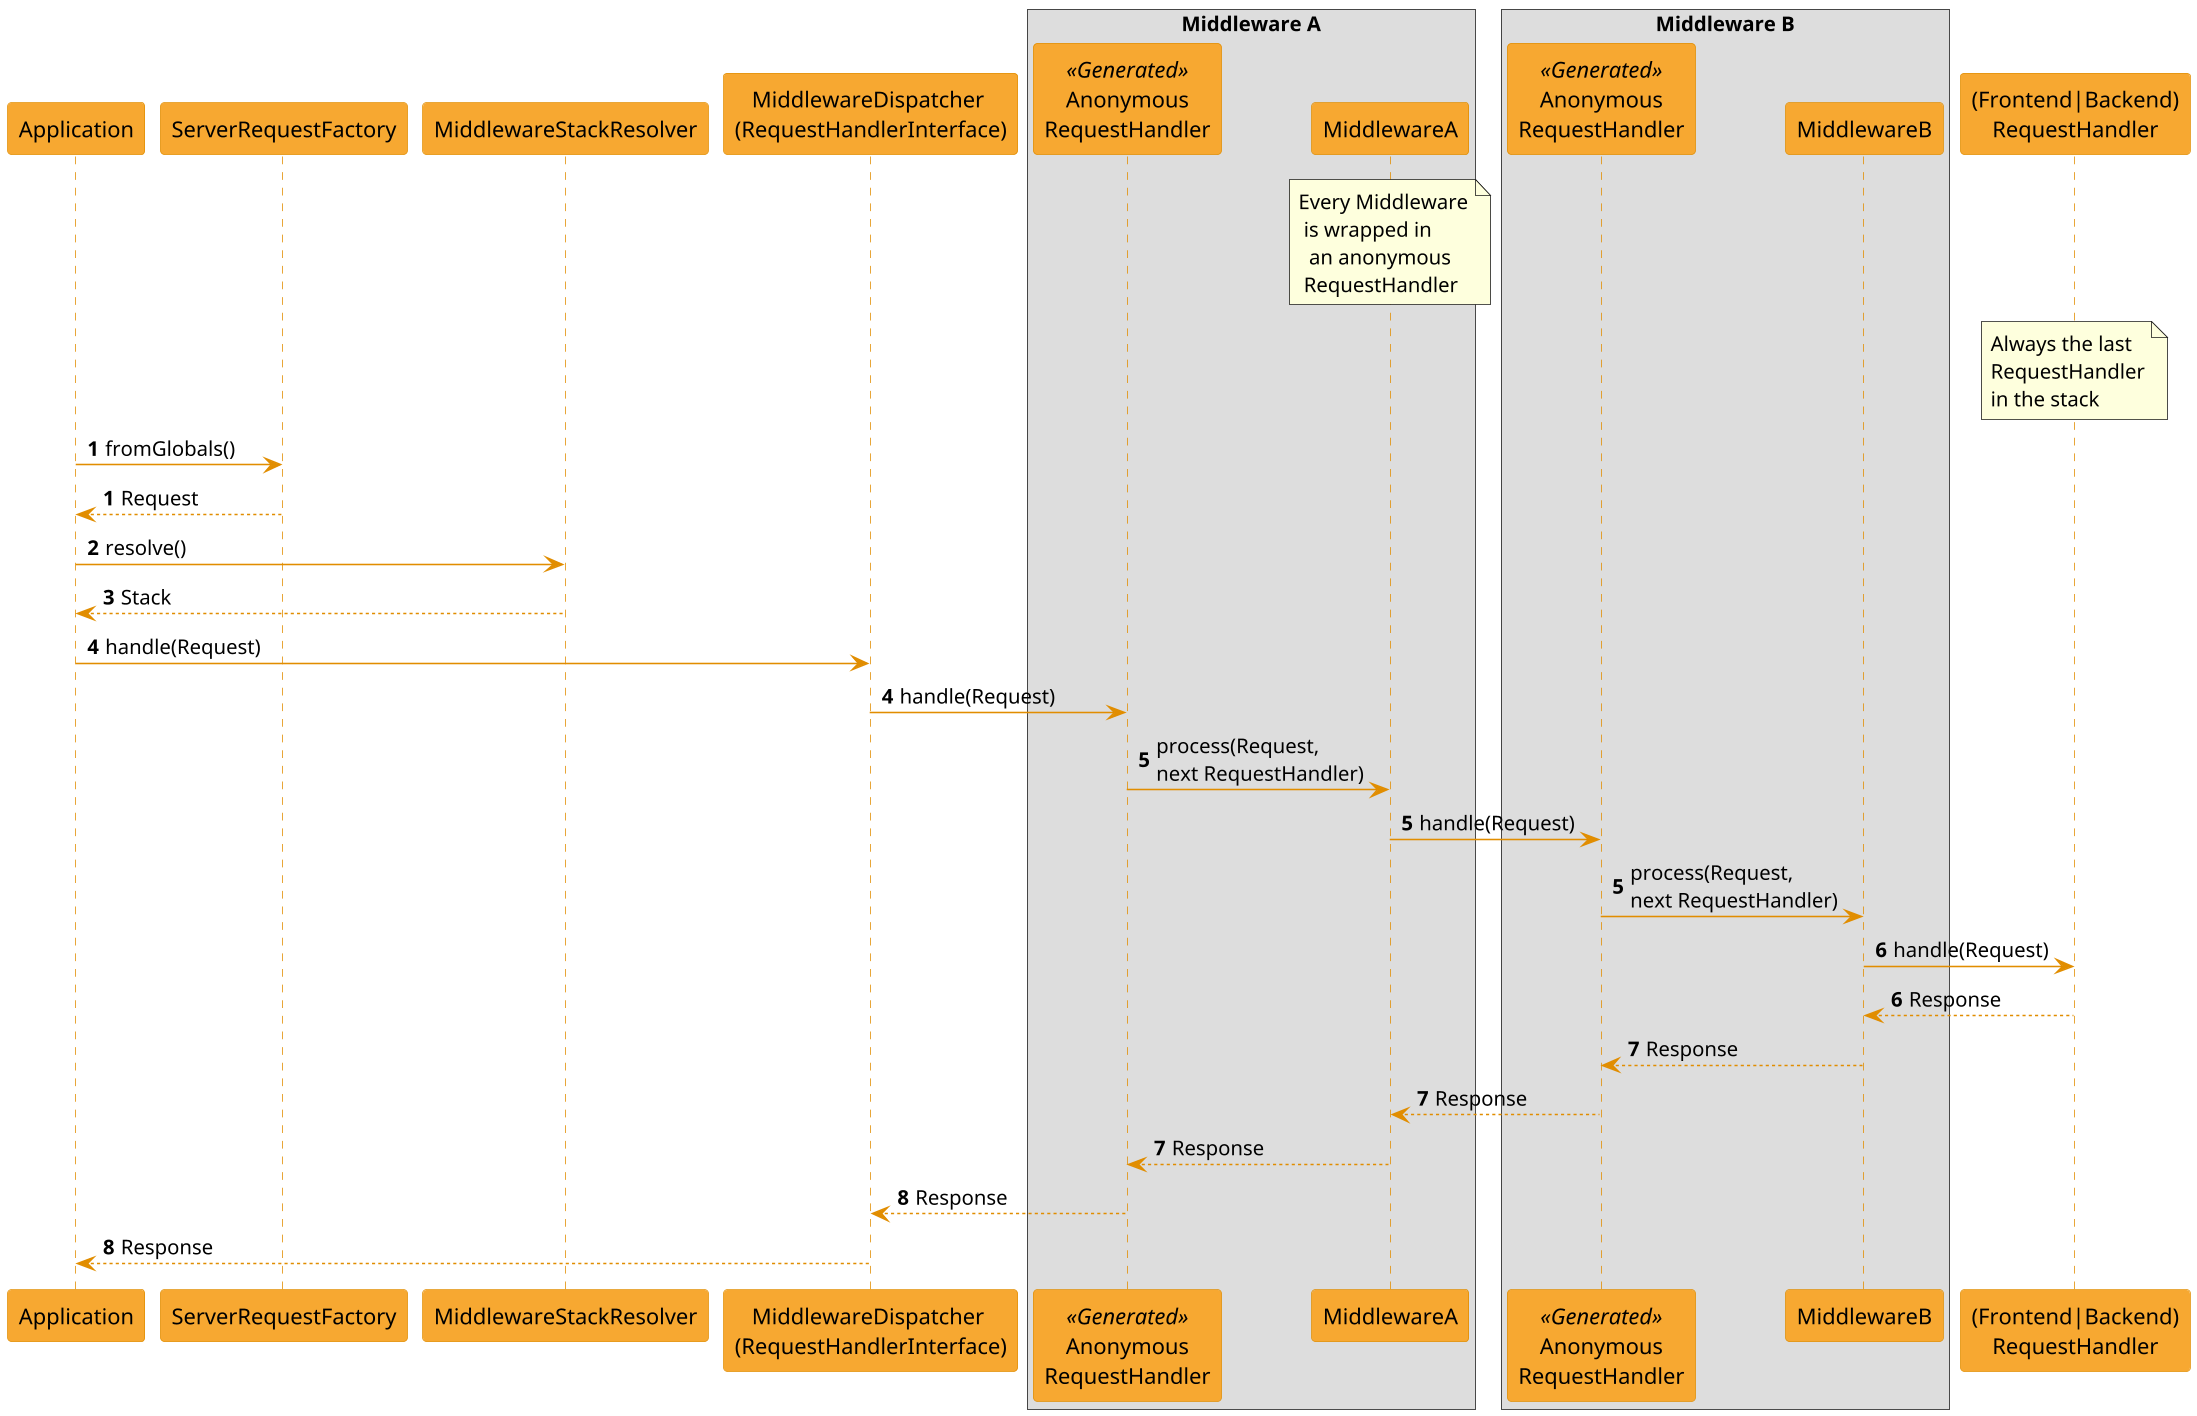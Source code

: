 @startuml

skinparam dpi 150
hide empty members

skinparam sequence {
    ArrowColor  #e18d00
    DividerBackgroundColor  #f7a831
    GroupBackgroundColor    #f7a831
    LifeLineBackgroundColor white
    LifeLineBorderColor #e18d00
    ParticipantBackgroundColor  #f7a831
    ParticipantBorderColor  #e18d00
    BoxLineColor    #e18d00
    BoxBackgroundColor  #DDDDDD
}

participant Application
participant ServerRequestFactory
participant MiddlewareStackResolver

participant "MiddlewareDispatcher \n(RequestHandlerInterface)" as MiddlewareDispatcher

box "Middleware A"
participant "Anonymous\nRequestHandler" as RequestHandlerA << Generated >>
participant "MiddlewareA" as Middleware
end box

box "Middleware B"
participant "Anonymous\nRequestHandler" as RequestHandlerB << Generated >>
participant "MiddlewareB" as MiddlewareB
end box

participant "(Frontend|Backend)\nRequestHandler" as RequestHandler

note over Middleware
Every Middleware
 is wrapped in
  an anonymous
 RequestHandler
end note

note over RequestHandler
Always the last
RequestHandler
in the stack
end note



autonumber 1
Application -> ServerRequestFactory: fromGlobals()
autonumber 1
Application <-- ServerRequestFactory: Request

autonumber 2
Application -> MiddlewareStackResolver: resolve()
autonumber 3
Application <-- MiddlewareStackResolver: Stack

autonumber 4
Application -> MiddlewareDispatcher: handle(Request)
autonumber 4
MiddlewareDispatcher -> RequestHandlerA: handle(Request)

autonumber 5
RequestHandlerA -> Middleware: process(Request, \nnext RequestHandler)
autonumber 5
Middleware -> RequestHandlerB : handle(Request)
autonumber 5
RequestHandlerB -> MiddlewareB: process(Request, \nnext RequestHandler)

autonumber 6
MiddlewareB -> RequestHandler : handle(Request)
autonumber 6
RequestHandler --> MiddlewareB: Response


autonumber 7
MiddlewareB --> RequestHandlerB: Response

autonumber 7
RequestHandlerB --> Middleware: Response


autonumber 7
Middleware --> RequestHandlerA: Response

autonumber 8
RequestHandlerA --> MiddlewareDispatcher: Response
autonumber 8
MiddlewareDispatcher --> Application: Response

@enduml
